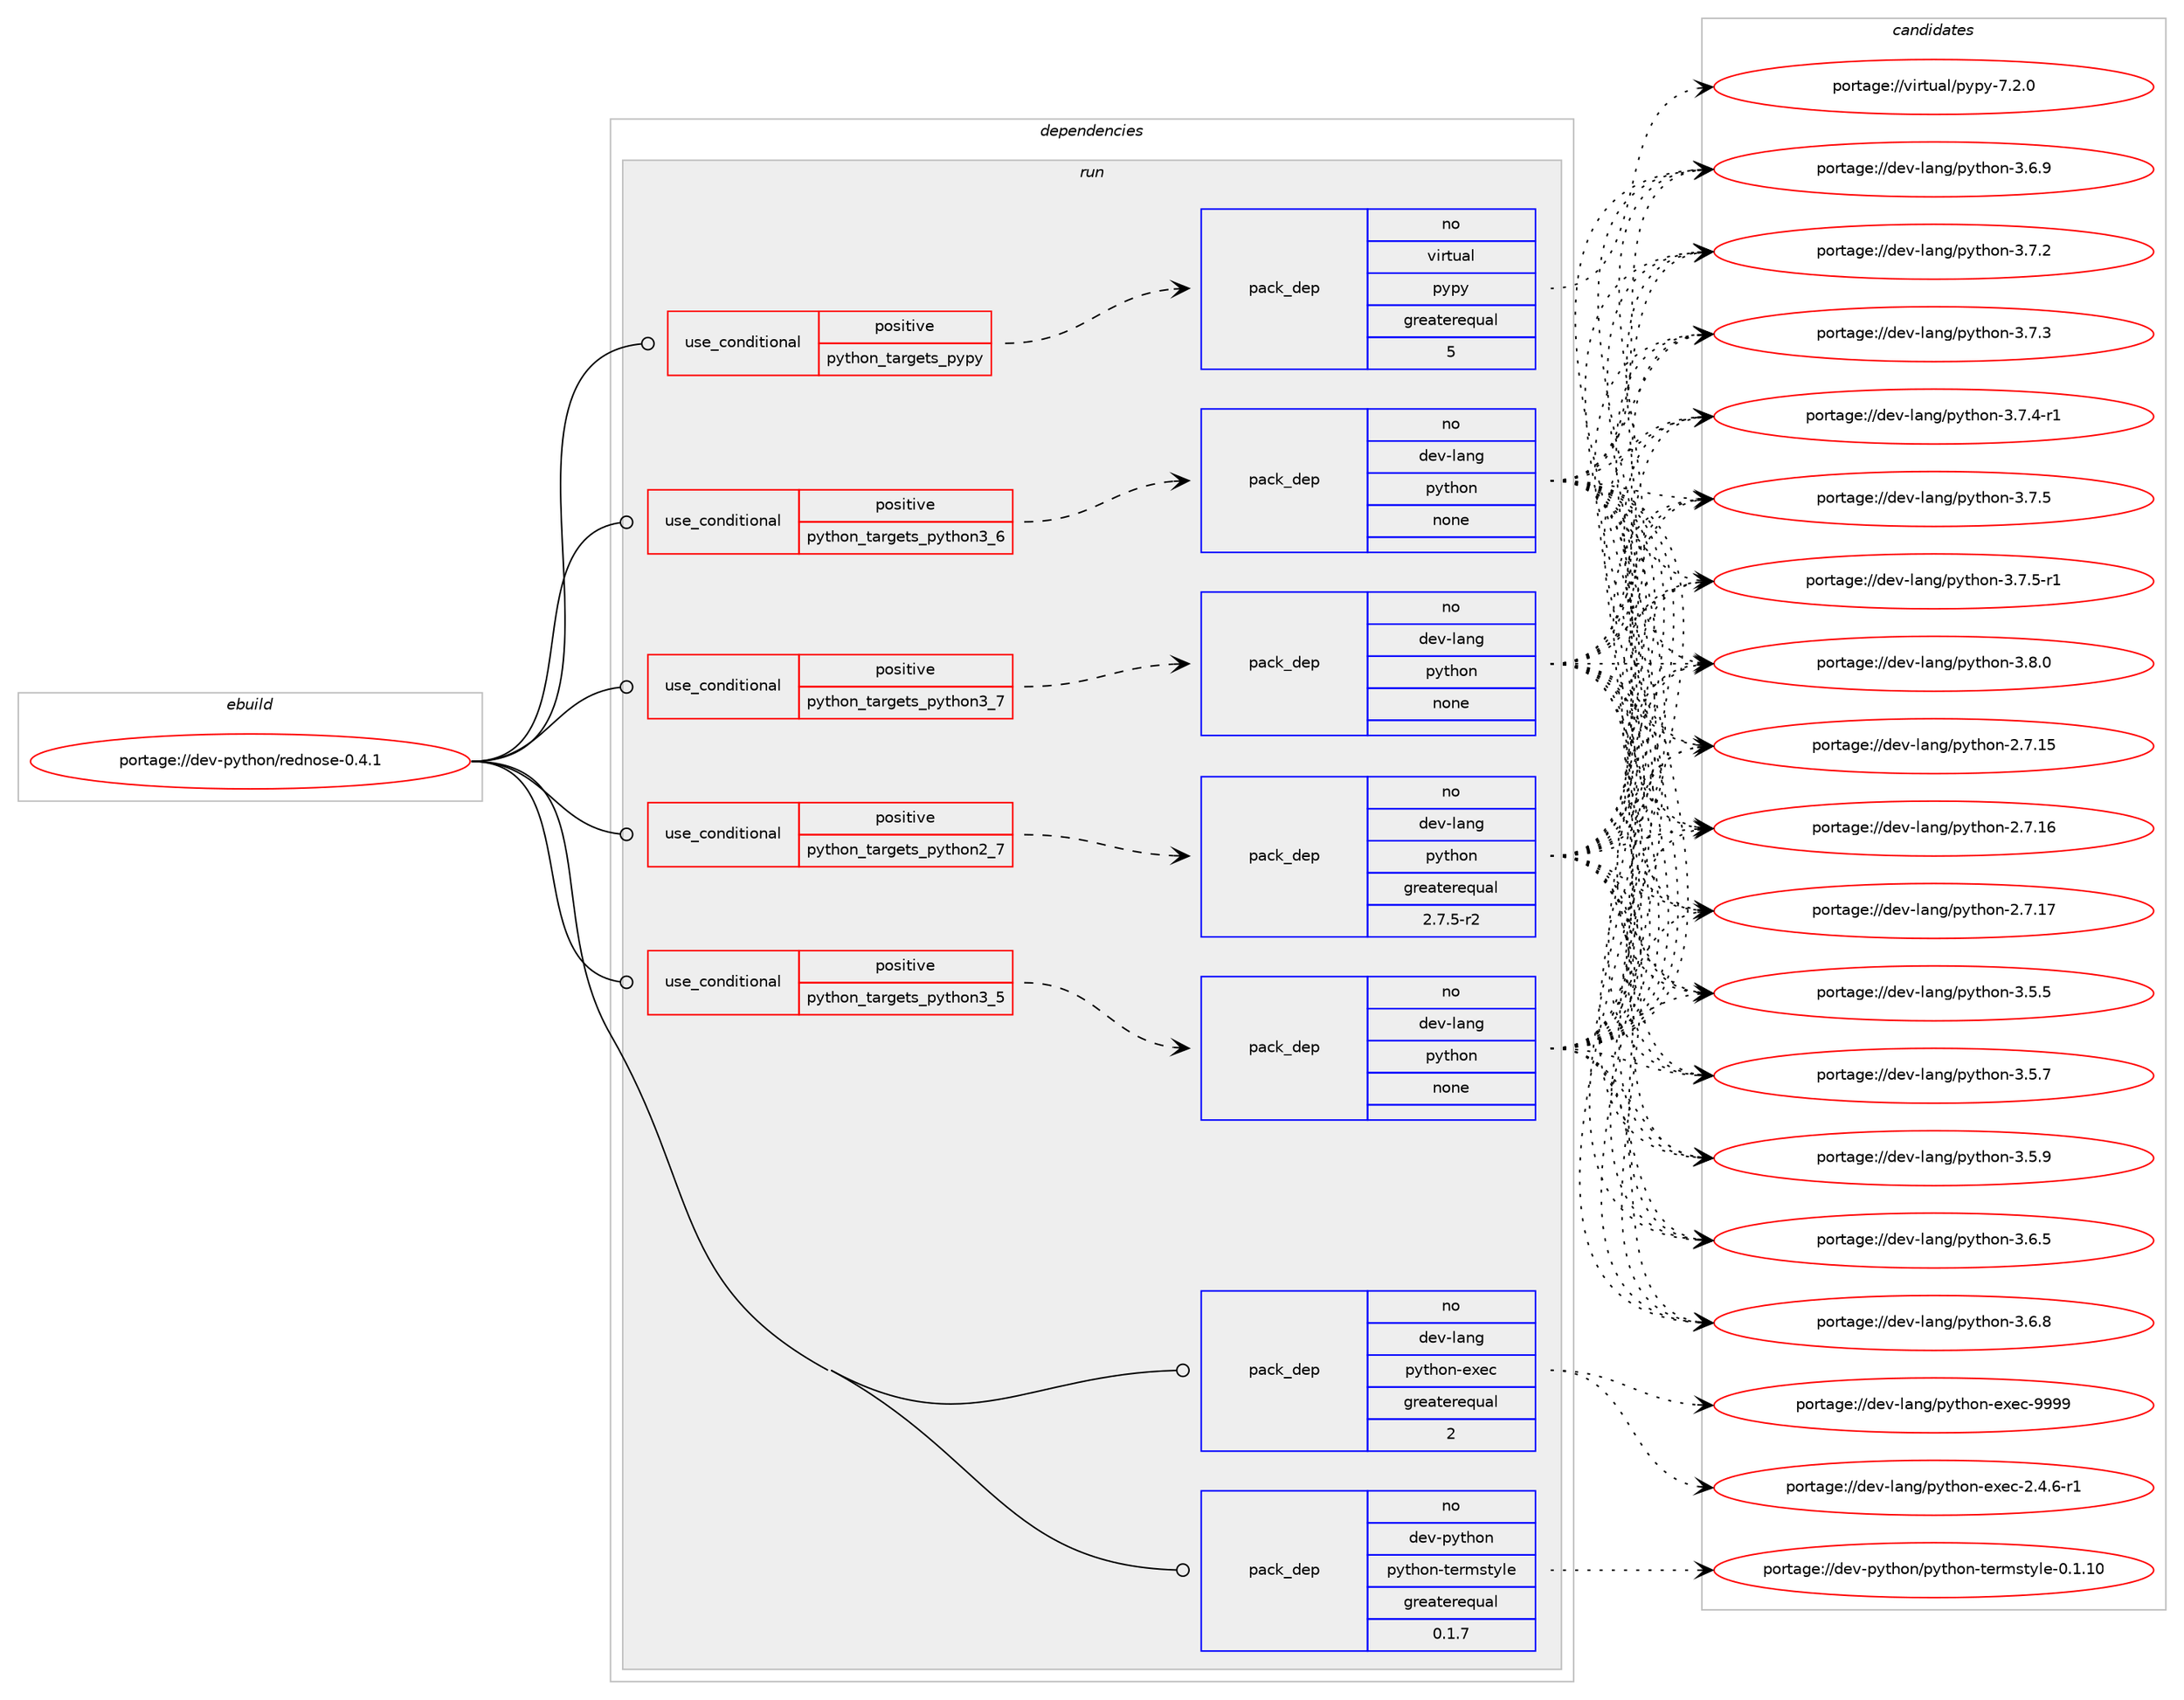 digraph prolog {

# *************
# Graph options
# *************

newrank=true;
concentrate=true;
compound=true;
graph [rankdir=LR,fontname=Helvetica,fontsize=10,ranksep=1.5];#, ranksep=2.5, nodesep=0.2];
edge  [arrowhead=vee];
node  [fontname=Helvetica,fontsize=10];

# **********
# The ebuild
# **********

subgraph cluster_leftcol {
color=gray;
rank=same;
label=<<i>ebuild</i>>;
id [label="portage://dev-python/rednose-0.4.1", color=red, width=4, href="../dev-python/rednose-0.4.1.svg"];
}

# ****************
# The dependencies
# ****************

subgraph cluster_midcol {
color=gray;
label=<<i>dependencies</i>>;
subgraph cluster_compile {
fillcolor="#eeeeee";
style=filled;
label=<<i>compile</i>>;
}
subgraph cluster_compileandrun {
fillcolor="#eeeeee";
style=filled;
label=<<i>compile and run</i>>;
}
subgraph cluster_run {
fillcolor="#eeeeee";
style=filled;
label=<<i>run</i>>;
subgraph cond37826 {
dependency169870 [label=<<TABLE BORDER="0" CELLBORDER="1" CELLSPACING="0" CELLPADDING="4"><TR><TD ROWSPAN="3" CELLPADDING="10">use_conditional</TD></TR><TR><TD>positive</TD></TR><TR><TD>python_targets_pypy</TD></TR></TABLE>>, shape=none, color=red];
subgraph pack128643 {
dependency169871 [label=<<TABLE BORDER="0" CELLBORDER="1" CELLSPACING="0" CELLPADDING="4" WIDTH="220"><TR><TD ROWSPAN="6" CELLPADDING="30">pack_dep</TD></TR><TR><TD WIDTH="110">no</TD></TR><TR><TD>virtual</TD></TR><TR><TD>pypy</TD></TR><TR><TD>greaterequal</TD></TR><TR><TD>5</TD></TR></TABLE>>, shape=none, color=blue];
}
dependency169870:e -> dependency169871:w [weight=20,style="dashed",arrowhead="vee"];
}
id:e -> dependency169870:w [weight=20,style="solid",arrowhead="odot"];
subgraph cond37827 {
dependency169872 [label=<<TABLE BORDER="0" CELLBORDER="1" CELLSPACING="0" CELLPADDING="4"><TR><TD ROWSPAN="3" CELLPADDING="10">use_conditional</TD></TR><TR><TD>positive</TD></TR><TR><TD>python_targets_python2_7</TD></TR></TABLE>>, shape=none, color=red];
subgraph pack128644 {
dependency169873 [label=<<TABLE BORDER="0" CELLBORDER="1" CELLSPACING="0" CELLPADDING="4" WIDTH="220"><TR><TD ROWSPAN="6" CELLPADDING="30">pack_dep</TD></TR><TR><TD WIDTH="110">no</TD></TR><TR><TD>dev-lang</TD></TR><TR><TD>python</TD></TR><TR><TD>greaterequal</TD></TR><TR><TD>2.7.5-r2</TD></TR></TABLE>>, shape=none, color=blue];
}
dependency169872:e -> dependency169873:w [weight=20,style="dashed",arrowhead="vee"];
}
id:e -> dependency169872:w [weight=20,style="solid",arrowhead="odot"];
subgraph cond37828 {
dependency169874 [label=<<TABLE BORDER="0" CELLBORDER="1" CELLSPACING="0" CELLPADDING="4"><TR><TD ROWSPAN="3" CELLPADDING="10">use_conditional</TD></TR><TR><TD>positive</TD></TR><TR><TD>python_targets_python3_5</TD></TR></TABLE>>, shape=none, color=red];
subgraph pack128645 {
dependency169875 [label=<<TABLE BORDER="0" CELLBORDER="1" CELLSPACING="0" CELLPADDING="4" WIDTH="220"><TR><TD ROWSPAN="6" CELLPADDING="30">pack_dep</TD></TR><TR><TD WIDTH="110">no</TD></TR><TR><TD>dev-lang</TD></TR><TR><TD>python</TD></TR><TR><TD>none</TD></TR><TR><TD></TD></TR></TABLE>>, shape=none, color=blue];
}
dependency169874:e -> dependency169875:w [weight=20,style="dashed",arrowhead="vee"];
}
id:e -> dependency169874:w [weight=20,style="solid",arrowhead="odot"];
subgraph cond37829 {
dependency169876 [label=<<TABLE BORDER="0" CELLBORDER="1" CELLSPACING="0" CELLPADDING="4"><TR><TD ROWSPAN="3" CELLPADDING="10">use_conditional</TD></TR><TR><TD>positive</TD></TR><TR><TD>python_targets_python3_6</TD></TR></TABLE>>, shape=none, color=red];
subgraph pack128646 {
dependency169877 [label=<<TABLE BORDER="0" CELLBORDER="1" CELLSPACING="0" CELLPADDING="4" WIDTH="220"><TR><TD ROWSPAN="6" CELLPADDING="30">pack_dep</TD></TR><TR><TD WIDTH="110">no</TD></TR><TR><TD>dev-lang</TD></TR><TR><TD>python</TD></TR><TR><TD>none</TD></TR><TR><TD></TD></TR></TABLE>>, shape=none, color=blue];
}
dependency169876:e -> dependency169877:w [weight=20,style="dashed",arrowhead="vee"];
}
id:e -> dependency169876:w [weight=20,style="solid",arrowhead="odot"];
subgraph cond37830 {
dependency169878 [label=<<TABLE BORDER="0" CELLBORDER="1" CELLSPACING="0" CELLPADDING="4"><TR><TD ROWSPAN="3" CELLPADDING="10">use_conditional</TD></TR><TR><TD>positive</TD></TR><TR><TD>python_targets_python3_7</TD></TR></TABLE>>, shape=none, color=red];
subgraph pack128647 {
dependency169879 [label=<<TABLE BORDER="0" CELLBORDER="1" CELLSPACING="0" CELLPADDING="4" WIDTH="220"><TR><TD ROWSPAN="6" CELLPADDING="30">pack_dep</TD></TR><TR><TD WIDTH="110">no</TD></TR><TR><TD>dev-lang</TD></TR><TR><TD>python</TD></TR><TR><TD>none</TD></TR><TR><TD></TD></TR></TABLE>>, shape=none, color=blue];
}
dependency169878:e -> dependency169879:w [weight=20,style="dashed",arrowhead="vee"];
}
id:e -> dependency169878:w [weight=20,style="solid",arrowhead="odot"];
subgraph pack128648 {
dependency169880 [label=<<TABLE BORDER="0" CELLBORDER="1" CELLSPACING="0" CELLPADDING="4" WIDTH="220"><TR><TD ROWSPAN="6" CELLPADDING="30">pack_dep</TD></TR><TR><TD WIDTH="110">no</TD></TR><TR><TD>dev-lang</TD></TR><TR><TD>python-exec</TD></TR><TR><TD>greaterequal</TD></TR><TR><TD>2</TD></TR></TABLE>>, shape=none, color=blue];
}
id:e -> dependency169880:w [weight=20,style="solid",arrowhead="odot"];
subgraph pack128649 {
dependency169881 [label=<<TABLE BORDER="0" CELLBORDER="1" CELLSPACING="0" CELLPADDING="4" WIDTH="220"><TR><TD ROWSPAN="6" CELLPADDING="30">pack_dep</TD></TR><TR><TD WIDTH="110">no</TD></TR><TR><TD>dev-python</TD></TR><TR><TD>python-termstyle</TD></TR><TR><TD>greaterequal</TD></TR><TR><TD>0.1.7</TD></TR></TABLE>>, shape=none, color=blue];
}
id:e -> dependency169881:w [weight=20,style="solid",arrowhead="odot"];
}
}

# **************
# The candidates
# **************

subgraph cluster_choices {
rank=same;
color=gray;
label=<<i>candidates</i>>;

subgraph choice128643 {
color=black;
nodesep=1;
choiceportage1181051141161179710847112121112121455546504648 [label="portage://virtual/pypy-7.2.0", color=red, width=4,href="../virtual/pypy-7.2.0.svg"];
dependency169871:e -> choiceportage1181051141161179710847112121112121455546504648:w [style=dotted,weight="100"];
}
subgraph choice128644 {
color=black;
nodesep=1;
choiceportage10010111845108971101034711212111610411111045504655464953 [label="portage://dev-lang/python-2.7.15", color=red, width=4,href="../dev-lang/python-2.7.15.svg"];
choiceportage10010111845108971101034711212111610411111045504655464954 [label="portage://dev-lang/python-2.7.16", color=red, width=4,href="../dev-lang/python-2.7.16.svg"];
choiceportage10010111845108971101034711212111610411111045504655464955 [label="portage://dev-lang/python-2.7.17", color=red, width=4,href="../dev-lang/python-2.7.17.svg"];
choiceportage100101118451089711010347112121116104111110455146534653 [label="portage://dev-lang/python-3.5.5", color=red, width=4,href="../dev-lang/python-3.5.5.svg"];
choiceportage100101118451089711010347112121116104111110455146534655 [label="portage://dev-lang/python-3.5.7", color=red, width=4,href="../dev-lang/python-3.5.7.svg"];
choiceportage100101118451089711010347112121116104111110455146534657 [label="portage://dev-lang/python-3.5.9", color=red, width=4,href="../dev-lang/python-3.5.9.svg"];
choiceportage100101118451089711010347112121116104111110455146544653 [label="portage://dev-lang/python-3.6.5", color=red, width=4,href="../dev-lang/python-3.6.5.svg"];
choiceportage100101118451089711010347112121116104111110455146544656 [label="portage://dev-lang/python-3.6.8", color=red, width=4,href="../dev-lang/python-3.6.8.svg"];
choiceportage100101118451089711010347112121116104111110455146544657 [label="portage://dev-lang/python-3.6.9", color=red, width=4,href="../dev-lang/python-3.6.9.svg"];
choiceportage100101118451089711010347112121116104111110455146554650 [label="portage://dev-lang/python-3.7.2", color=red, width=4,href="../dev-lang/python-3.7.2.svg"];
choiceportage100101118451089711010347112121116104111110455146554651 [label="portage://dev-lang/python-3.7.3", color=red, width=4,href="../dev-lang/python-3.7.3.svg"];
choiceportage1001011184510897110103471121211161041111104551465546524511449 [label="portage://dev-lang/python-3.7.4-r1", color=red, width=4,href="../dev-lang/python-3.7.4-r1.svg"];
choiceportage100101118451089711010347112121116104111110455146554653 [label="portage://dev-lang/python-3.7.5", color=red, width=4,href="../dev-lang/python-3.7.5.svg"];
choiceportage1001011184510897110103471121211161041111104551465546534511449 [label="portage://dev-lang/python-3.7.5-r1", color=red, width=4,href="../dev-lang/python-3.7.5-r1.svg"];
choiceportage100101118451089711010347112121116104111110455146564648 [label="portage://dev-lang/python-3.8.0", color=red, width=4,href="../dev-lang/python-3.8.0.svg"];
dependency169873:e -> choiceportage10010111845108971101034711212111610411111045504655464953:w [style=dotted,weight="100"];
dependency169873:e -> choiceportage10010111845108971101034711212111610411111045504655464954:w [style=dotted,weight="100"];
dependency169873:e -> choiceportage10010111845108971101034711212111610411111045504655464955:w [style=dotted,weight="100"];
dependency169873:e -> choiceportage100101118451089711010347112121116104111110455146534653:w [style=dotted,weight="100"];
dependency169873:e -> choiceportage100101118451089711010347112121116104111110455146534655:w [style=dotted,weight="100"];
dependency169873:e -> choiceportage100101118451089711010347112121116104111110455146534657:w [style=dotted,weight="100"];
dependency169873:e -> choiceportage100101118451089711010347112121116104111110455146544653:w [style=dotted,weight="100"];
dependency169873:e -> choiceportage100101118451089711010347112121116104111110455146544656:w [style=dotted,weight="100"];
dependency169873:e -> choiceportage100101118451089711010347112121116104111110455146544657:w [style=dotted,weight="100"];
dependency169873:e -> choiceportage100101118451089711010347112121116104111110455146554650:w [style=dotted,weight="100"];
dependency169873:e -> choiceportage100101118451089711010347112121116104111110455146554651:w [style=dotted,weight="100"];
dependency169873:e -> choiceportage1001011184510897110103471121211161041111104551465546524511449:w [style=dotted,weight="100"];
dependency169873:e -> choiceportage100101118451089711010347112121116104111110455146554653:w [style=dotted,weight="100"];
dependency169873:e -> choiceportage1001011184510897110103471121211161041111104551465546534511449:w [style=dotted,weight="100"];
dependency169873:e -> choiceportage100101118451089711010347112121116104111110455146564648:w [style=dotted,weight="100"];
}
subgraph choice128645 {
color=black;
nodesep=1;
choiceportage10010111845108971101034711212111610411111045504655464953 [label="portage://dev-lang/python-2.7.15", color=red, width=4,href="../dev-lang/python-2.7.15.svg"];
choiceportage10010111845108971101034711212111610411111045504655464954 [label="portage://dev-lang/python-2.7.16", color=red, width=4,href="../dev-lang/python-2.7.16.svg"];
choiceportage10010111845108971101034711212111610411111045504655464955 [label="portage://dev-lang/python-2.7.17", color=red, width=4,href="../dev-lang/python-2.7.17.svg"];
choiceportage100101118451089711010347112121116104111110455146534653 [label="portage://dev-lang/python-3.5.5", color=red, width=4,href="../dev-lang/python-3.5.5.svg"];
choiceportage100101118451089711010347112121116104111110455146534655 [label="portage://dev-lang/python-3.5.7", color=red, width=4,href="../dev-lang/python-3.5.7.svg"];
choiceportage100101118451089711010347112121116104111110455146534657 [label="portage://dev-lang/python-3.5.9", color=red, width=4,href="../dev-lang/python-3.5.9.svg"];
choiceportage100101118451089711010347112121116104111110455146544653 [label="portage://dev-lang/python-3.6.5", color=red, width=4,href="../dev-lang/python-3.6.5.svg"];
choiceportage100101118451089711010347112121116104111110455146544656 [label="portage://dev-lang/python-3.6.8", color=red, width=4,href="../dev-lang/python-3.6.8.svg"];
choiceportage100101118451089711010347112121116104111110455146544657 [label="portage://dev-lang/python-3.6.9", color=red, width=4,href="../dev-lang/python-3.6.9.svg"];
choiceportage100101118451089711010347112121116104111110455146554650 [label="portage://dev-lang/python-3.7.2", color=red, width=4,href="../dev-lang/python-3.7.2.svg"];
choiceportage100101118451089711010347112121116104111110455146554651 [label="portage://dev-lang/python-3.7.3", color=red, width=4,href="../dev-lang/python-3.7.3.svg"];
choiceportage1001011184510897110103471121211161041111104551465546524511449 [label="portage://dev-lang/python-3.7.4-r1", color=red, width=4,href="../dev-lang/python-3.7.4-r1.svg"];
choiceportage100101118451089711010347112121116104111110455146554653 [label="portage://dev-lang/python-3.7.5", color=red, width=4,href="../dev-lang/python-3.7.5.svg"];
choiceportage1001011184510897110103471121211161041111104551465546534511449 [label="portage://dev-lang/python-3.7.5-r1", color=red, width=4,href="../dev-lang/python-3.7.5-r1.svg"];
choiceportage100101118451089711010347112121116104111110455146564648 [label="portage://dev-lang/python-3.8.0", color=red, width=4,href="../dev-lang/python-3.8.0.svg"];
dependency169875:e -> choiceportage10010111845108971101034711212111610411111045504655464953:w [style=dotted,weight="100"];
dependency169875:e -> choiceportage10010111845108971101034711212111610411111045504655464954:w [style=dotted,weight="100"];
dependency169875:e -> choiceportage10010111845108971101034711212111610411111045504655464955:w [style=dotted,weight="100"];
dependency169875:e -> choiceportage100101118451089711010347112121116104111110455146534653:w [style=dotted,weight="100"];
dependency169875:e -> choiceportage100101118451089711010347112121116104111110455146534655:w [style=dotted,weight="100"];
dependency169875:e -> choiceportage100101118451089711010347112121116104111110455146534657:w [style=dotted,weight="100"];
dependency169875:e -> choiceportage100101118451089711010347112121116104111110455146544653:w [style=dotted,weight="100"];
dependency169875:e -> choiceportage100101118451089711010347112121116104111110455146544656:w [style=dotted,weight="100"];
dependency169875:e -> choiceportage100101118451089711010347112121116104111110455146544657:w [style=dotted,weight="100"];
dependency169875:e -> choiceportage100101118451089711010347112121116104111110455146554650:w [style=dotted,weight="100"];
dependency169875:e -> choiceportage100101118451089711010347112121116104111110455146554651:w [style=dotted,weight="100"];
dependency169875:e -> choiceportage1001011184510897110103471121211161041111104551465546524511449:w [style=dotted,weight="100"];
dependency169875:e -> choiceportage100101118451089711010347112121116104111110455146554653:w [style=dotted,weight="100"];
dependency169875:e -> choiceportage1001011184510897110103471121211161041111104551465546534511449:w [style=dotted,weight="100"];
dependency169875:e -> choiceportage100101118451089711010347112121116104111110455146564648:w [style=dotted,weight="100"];
}
subgraph choice128646 {
color=black;
nodesep=1;
choiceportage10010111845108971101034711212111610411111045504655464953 [label="portage://dev-lang/python-2.7.15", color=red, width=4,href="../dev-lang/python-2.7.15.svg"];
choiceportage10010111845108971101034711212111610411111045504655464954 [label="portage://dev-lang/python-2.7.16", color=red, width=4,href="../dev-lang/python-2.7.16.svg"];
choiceportage10010111845108971101034711212111610411111045504655464955 [label="portage://dev-lang/python-2.7.17", color=red, width=4,href="../dev-lang/python-2.7.17.svg"];
choiceportage100101118451089711010347112121116104111110455146534653 [label="portage://dev-lang/python-3.5.5", color=red, width=4,href="../dev-lang/python-3.5.5.svg"];
choiceportage100101118451089711010347112121116104111110455146534655 [label="portage://dev-lang/python-3.5.7", color=red, width=4,href="../dev-lang/python-3.5.7.svg"];
choiceportage100101118451089711010347112121116104111110455146534657 [label="portage://dev-lang/python-3.5.9", color=red, width=4,href="../dev-lang/python-3.5.9.svg"];
choiceportage100101118451089711010347112121116104111110455146544653 [label="portage://dev-lang/python-3.6.5", color=red, width=4,href="../dev-lang/python-3.6.5.svg"];
choiceportage100101118451089711010347112121116104111110455146544656 [label="portage://dev-lang/python-3.6.8", color=red, width=4,href="../dev-lang/python-3.6.8.svg"];
choiceportage100101118451089711010347112121116104111110455146544657 [label="portage://dev-lang/python-3.6.9", color=red, width=4,href="../dev-lang/python-3.6.9.svg"];
choiceportage100101118451089711010347112121116104111110455146554650 [label="portage://dev-lang/python-3.7.2", color=red, width=4,href="../dev-lang/python-3.7.2.svg"];
choiceportage100101118451089711010347112121116104111110455146554651 [label="portage://dev-lang/python-3.7.3", color=red, width=4,href="../dev-lang/python-3.7.3.svg"];
choiceportage1001011184510897110103471121211161041111104551465546524511449 [label="portage://dev-lang/python-3.7.4-r1", color=red, width=4,href="../dev-lang/python-3.7.4-r1.svg"];
choiceportage100101118451089711010347112121116104111110455146554653 [label="portage://dev-lang/python-3.7.5", color=red, width=4,href="../dev-lang/python-3.7.5.svg"];
choiceportage1001011184510897110103471121211161041111104551465546534511449 [label="portage://dev-lang/python-3.7.5-r1", color=red, width=4,href="../dev-lang/python-3.7.5-r1.svg"];
choiceportage100101118451089711010347112121116104111110455146564648 [label="portage://dev-lang/python-3.8.0", color=red, width=4,href="../dev-lang/python-3.8.0.svg"];
dependency169877:e -> choiceportage10010111845108971101034711212111610411111045504655464953:w [style=dotted,weight="100"];
dependency169877:e -> choiceportage10010111845108971101034711212111610411111045504655464954:w [style=dotted,weight="100"];
dependency169877:e -> choiceportage10010111845108971101034711212111610411111045504655464955:w [style=dotted,weight="100"];
dependency169877:e -> choiceportage100101118451089711010347112121116104111110455146534653:w [style=dotted,weight="100"];
dependency169877:e -> choiceportage100101118451089711010347112121116104111110455146534655:w [style=dotted,weight="100"];
dependency169877:e -> choiceportage100101118451089711010347112121116104111110455146534657:w [style=dotted,weight="100"];
dependency169877:e -> choiceportage100101118451089711010347112121116104111110455146544653:w [style=dotted,weight="100"];
dependency169877:e -> choiceportage100101118451089711010347112121116104111110455146544656:w [style=dotted,weight="100"];
dependency169877:e -> choiceportage100101118451089711010347112121116104111110455146544657:w [style=dotted,weight="100"];
dependency169877:e -> choiceportage100101118451089711010347112121116104111110455146554650:w [style=dotted,weight="100"];
dependency169877:e -> choiceportage100101118451089711010347112121116104111110455146554651:w [style=dotted,weight="100"];
dependency169877:e -> choiceportage1001011184510897110103471121211161041111104551465546524511449:w [style=dotted,weight="100"];
dependency169877:e -> choiceportage100101118451089711010347112121116104111110455146554653:w [style=dotted,weight="100"];
dependency169877:e -> choiceportage1001011184510897110103471121211161041111104551465546534511449:w [style=dotted,weight="100"];
dependency169877:e -> choiceportage100101118451089711010347112121116104111110455146564648:w [style=dotted,weight="100"];
}
subgraph choice128647 {
color=black;
nodesep=1;
choiceportage10010111845108971101034711212111610411111045504655464953 [label="portage://dev-lang/python-2.7.15", color=red, width=4,href="../dev-lang/python-2.7.15.svg"];
choiceportage10010111845108971101034711212111610411111045504655464954 [label="portage://dev-lang/python-2.7.16", color=red, width=4,href="../dev-lang/python-2.7.16.svg"];
choiceportage10010111845108971101034711212111610411111045504655464955 [label="portage://dev-lang/python-2.7.17", color=red, width=4,href="../dev-lang/python-2.7.17.svg"];
choiceportage100101118451089711010347112121116104111110455146534653 [label="portage://dev-lang/python-3.5.5", color=red, width=4,href="../dev-lang/python-3.5.5.svg"];
choiceportage100101118451089711010347112121116104111110455146534655 [label="portage://dev-lang/python-3.5.7", color=red, width=4,href="../dev-lang/python-3.5.7.svg"];
choiceportage100101118451089711010347112121116104111110455146534657 [label="portage://dev-lang/python-3.5.9", color=red, width=4,href="../dev-lang/python-3.5.9.svg"];
choiceportage100101118451089711010347112121116104111110455146544653 [label="portage://dev-lang/python-3.6.5", color=red, width=4,href="../dev-lang/python-3.6.5.svg"];
choiceportage100101118451089711010347112121116104111110455146544656 [label="portage://dev-lang/python-3.6.8", color=red, width=4,href="../dev-lang/python-3.6.8.svg"];
choiceportage100101118451089711010347112121116104111110455146544657 [label="portage://dev-lang/python-3.6.9", color=red, width=4,href="../dev-lang/python-3.6.9.svg"];
choiceportage100101118451089711010347112121116104111110455146554650 [label="portage://dev-lang/python-3.7.2", color=red, width=4,href="../dev-lang/python-3.7.2.svg"];
choiceportage100101118451089711010347112121116104111110455146554651 [label="portage://dev-lang/python-3.7.3", color=red, width=4,href="../dev-lang/python-3.7.3.svg"];
choiceportage1001011184510897110103471121211161041111104551465546524511449 [label="portage://dev-lang/python-3.7.4-r1", color=red, width=4,href="../dev-lang/python-3.7.4-r1.svg"];
choiceportage100101118451089711010347112121116104111110455146554653 [label="portage://dev-lang/python-3.7.5", color=red, width=4,href="../dev-lang/python-3.7.5.svg"];
choiceportage1001011184510897110103471121211161041111104551465546534511449 [label="portage://dev-lang/python-3.7.5-r1", color=red, width=4,href="../dev-lang/python-3.7.5-r1.svg"];
choiceportage100101118451089711010347112121116104111110455146564648 [label="portage://dev-lang/python-3.8.0", color=red, width=4,href="../dev-lang/python-3.8.0.svg"];
dependency169879:e -> choiceportage10010111845108971101034711212111610411111045504655464953:w [style=dotted,weight="100"];
dependency169879:e -> choiceportage10010111845108971101034711212111610411111045504655464954:w [style=dotted,weight="100"];
dependency169879:e -> choiceportage10010111845108971101034711212111610411111045504655464955:w [style=dotted,weight="100"];
dependency169879:e -> choiceportage100101118451089711010347112121116104111110455146534653:w [style=dotted,weight="100"];
dependency169879:e -> choiceportage100101118451089711010347112121116104111110455146534655:w [style=dotted,weight="100"];
dependency169879:e -> choiceportage100101118451089711010347112121116104111110455146534657:w [style=dotted,weight="100"];
dependency169879:e -> choiceportage100101118451089711010347112121116104111110455146544653:w [style=dotted,weight="100"];
dependency169879:e -> choiceportage100101118451089711010347112121116104111110455146544656:w [style=dotted,weight="100"];
dependency169879:e -> choiceportage100101118451089711010347112121116104111110455146544657:w [style=dotted,weight="100"];
dependency169879:e -> choiceportage100101118451089711010347112121116104111110455146554650:w [style=dotted,weight="100"];
dependency169879:e -> choiceportage100101118451089711010347112121116104111110455146554651:w [style=dotted,weight="100"];
dependency169879:e -> choiceportage1001011184510897110103471121211161041111104551465546524511449:w [style=dotted,weight="100"];
dependency169879:e -> choiceportage100101118451089711010347112121116104111110455146554653:w [style=dotted,weight="100"];
dependency169879:e -> choiceportage1001011184510897110103471121211161041111104551465546534511449:w [style=dotted,weight="100"];
dependency169879:e -> choiceportage100101118451089711010347112121116104111110455146564648:w [style=dotted,weight="100"];
}
subgraph choice128648 {
color=black;
nodesep=1;
choiceportage10010111845108971101034711212111610411111045101120101994550465246544511449 [label="portage://dev-lang/python-exec-2.4.6-r1", color=red, width=4,href="../dev-lang/python-exec-2.4.6-r1.svg"];
choiceportage10010111845108971101034711212111610411111045101120101994557575757 [label="portage://dev-lang/python-exec-9999", color=red, width=4,href="../dev-lang/python-exec-9999.svg"];
dependency169880:e -> choiceportage10010111845108971101034711212111610411111045101120101994550465246544511449:w [style=dotted,weight="100"];
dependency169880:e -> choiceportage10010111845108971101034711212111610411111045101120101994557575757:w [style=dotted,weight="100"];
}
subgraph choice128649 {
color=black;
nodesep=1;
choiceportage10010111845112121116104111110471121211161041111104511610111410911511612110810145484649464948 [label="portage://dev-python/python-termstyle-0.1.10", color=red, width=4,href="../dev-python/python-termstyle-0.1.10.svg"];
dependency169881:e -> choiceportage10010111845112121116104111110471121211161041111104511610111410911511612110810145484649464948:w [style=dotted,weight="100"];
}
}

}
